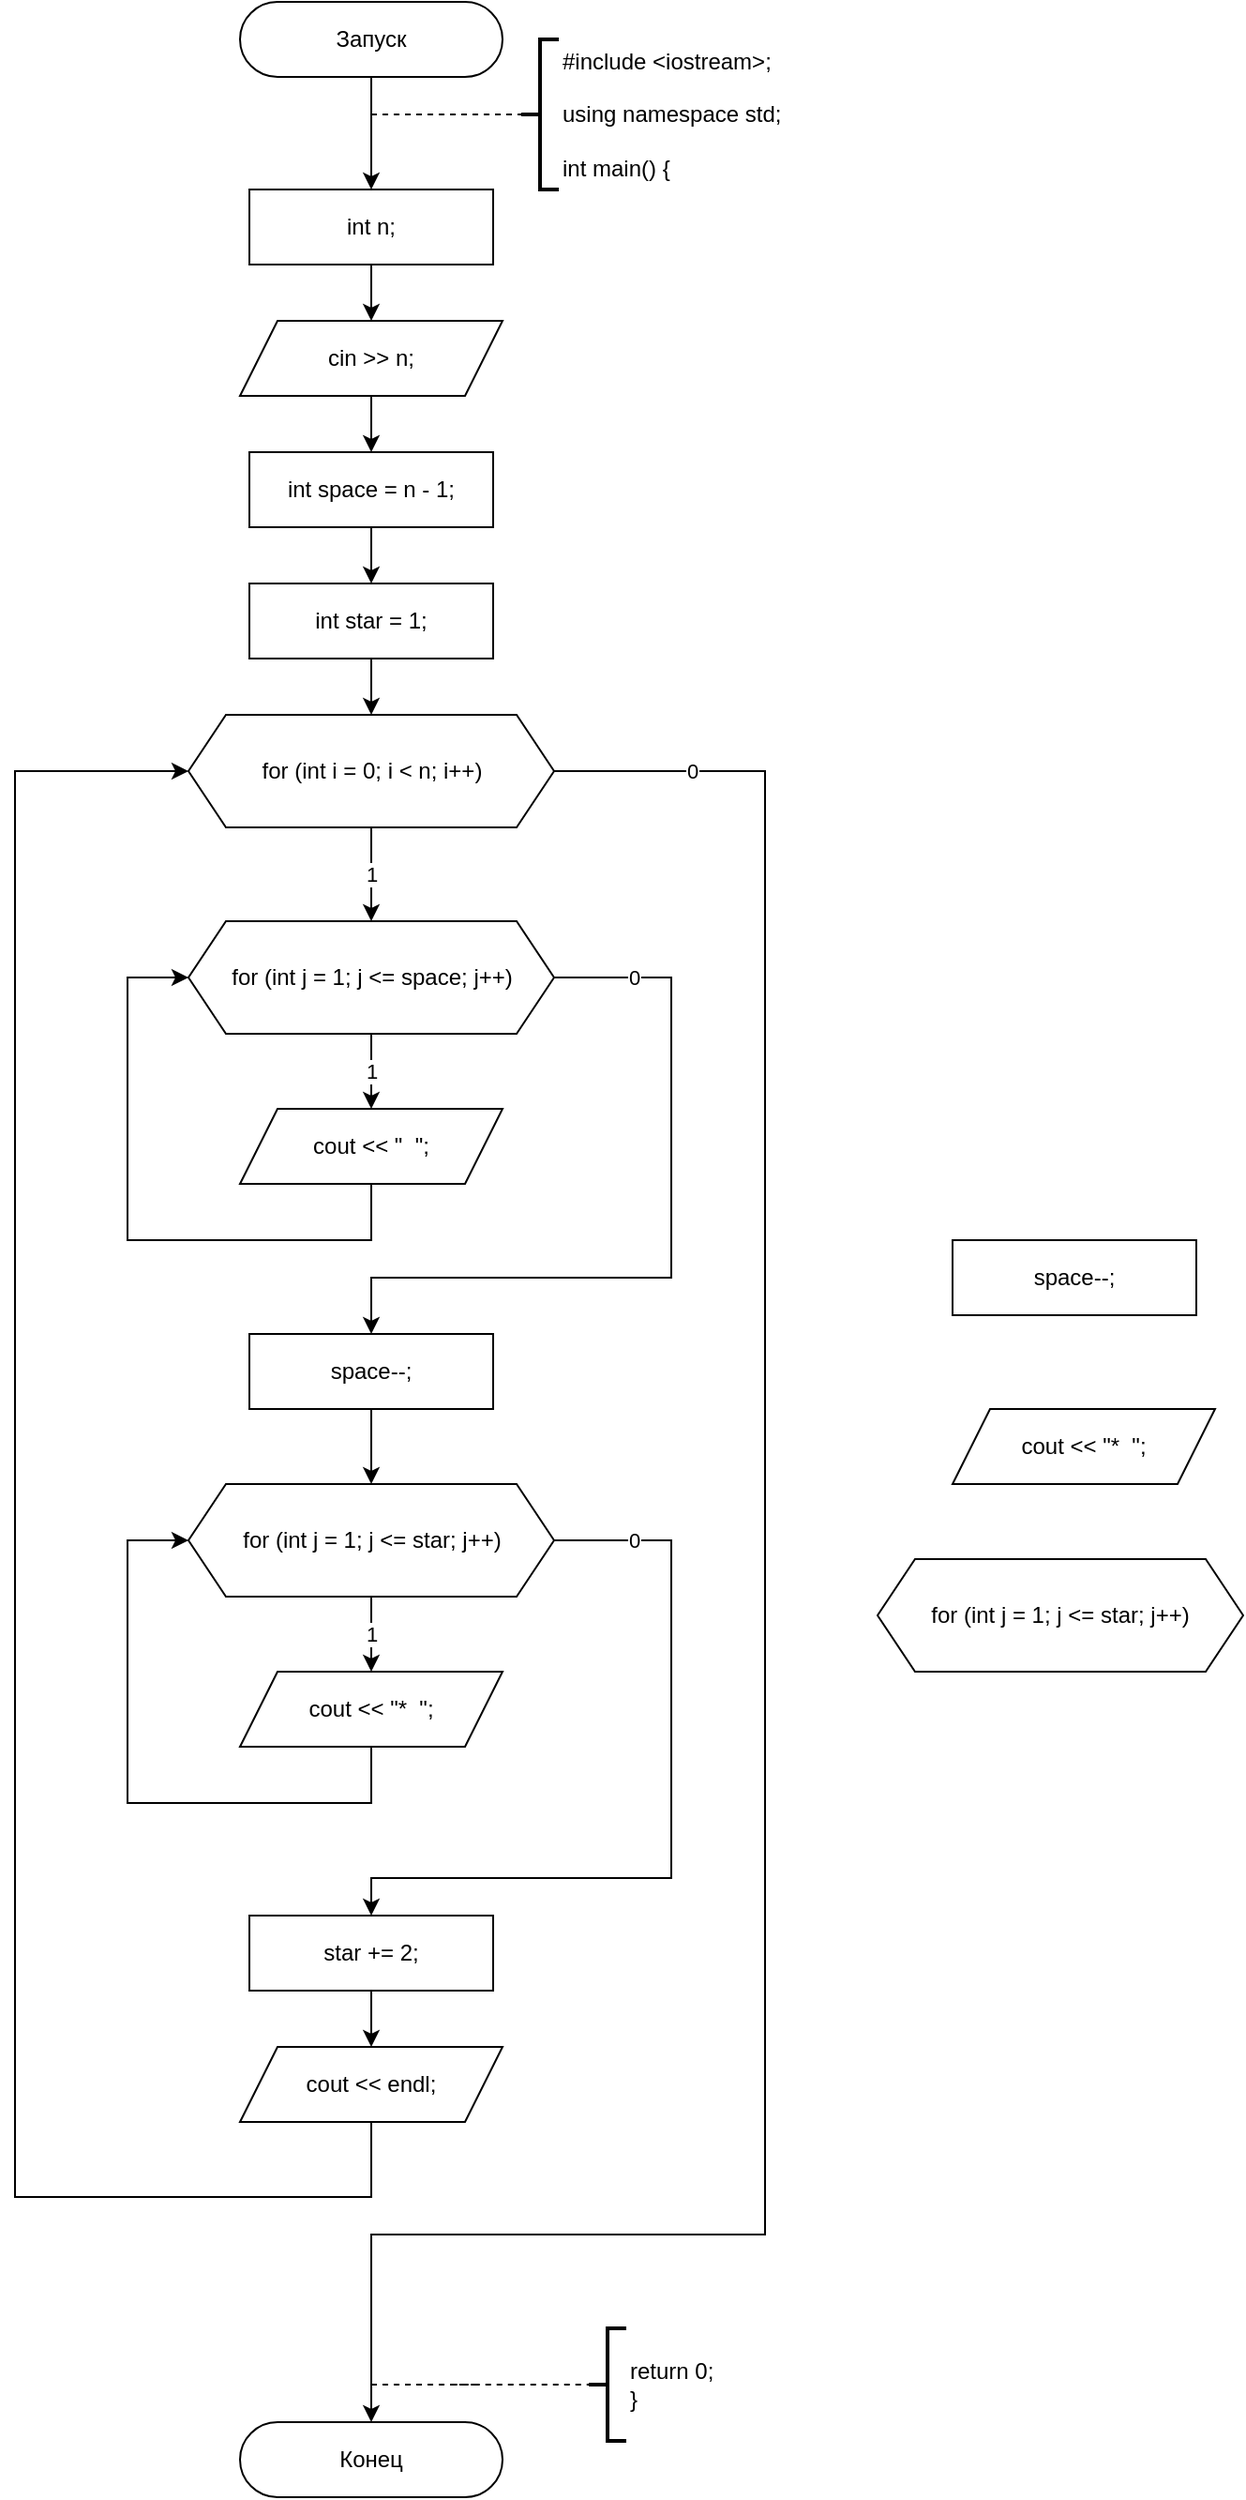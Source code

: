 <mxfile>
    <diagram id="obDmCXDM5etl8AcOBNm_" name="Страница 1">
        <mxGraphModel dx="654" dy="790" grid="1" gridSize="10" guides="1" tooltips="1" connect="1" arrows="1" fold="1" page="1" pageScale="1" pageWidth="827" pageHeight="1169" math="0" shadow="0">
            <root>
                <mxCell id="0"/>
                <mxCell id="1" parent="0"/>
                <mxCell id="2" style="edgeStyle=orthogonalEdgeStyle;rounded=0;orthogonalLoop=1;jettySize=auto;html=1;" edge="1" parent="1" source="3">
                    <mxGeometry relative="1" as="geometry">
                        <mxPoint x="330" y="120" as="targetPoint"/>
                    </mxGeometry>
                </mxCell>
                <mxCell id="3" value="Запуск" style="rounded=1;whiteSpace=wrap;html=1;arcSize=50;" vertex="1" parent="1">
                    <mxGeometry x="260" y="20" width="140" height="40" as="geometry"/>
                </mxCell>
                <mxCell id="4" value="#include &amp;lt;iostream&amp;gt;;&lt;br&gt;&lt;br&gt;using namespace std;&lt;br&gt;&lt;br&gt;int main() {" style="strokeWidth=2;html=1;shape=mxgraph.flowchart.annotation_2;align=left;labelPosition=right;pointerEvents=1;" vertex="1" parent="1">
                    <mxGeometry x="410" y="40" width="20" height="80" as="geometry"/>
                </mxCell>
                <mxCell id="5" value="" style="endArrow=none;dashed=1;html=1;entryX=0;entryY=0.5;entryDx=0;entryDy=0;entryPerimeter=0;" edge="1" parent="1" target="4">
                    <mxGeometry width="50" height="50" relative="1" as="geometry">
                        <mxPoint x="330" y="80.0" as="sourcePoint"/>
                        <mxPoint x="420" y="70" as="targetPoint"/>
                    </mxGeometry>
                </mxCell>
                <mxCell id="6" value="Конец" style="rounded=1;whiteSpace=wrap;html=1;arcSize=50;" vertex="1" parent="1">
                    <mxGeometry x="260" y="1310" width="140" height="40" as="geometry"/>
                </mxCell>
                <mxCell id="7" value="return 0;&lt;br&gt;}" style="strokeWidth=2;html=1;shape=mxgraph.flowchart.annotation_2;align=left;labelPosition=right;pointerEvents=1;" vertex="1" parent="1">
                    <mxGeometry x="446" y="1260" width="20" height="60" as="geometry"/>
                </mxCell>
                <mxCell id="8" value="" style="endArrow=none;dashed=1;html=1;entryX=0;entryY=0.5;entryDx=0;entryDy=0;entryPerimeter=0;" edge="1" parent="1" target="7">
                    <mxGeometry width="50" height="50" relative="1" as="geometry">
                        <mxPoint x="330" y="1290" as="sourcePoint"/>
                        <mxPoint x="446" y="250" as="targetPoint"/>
                        <Array as="points">
                            <mxPoint x="390" y="1290"/>
                            <mxPoint x="370" y="1290"/>
                        </Array>
                    </mxGeometry>
                </mxCell>
                <mxCell id="9" style="edgeStyle=orthogonalEdgeStyle;rounded=0;orthogonalLoop=1;jettySize=auto;html=1;entryX=0.5;entryY=0;entryDx=0;entryDy=0;" edge="1" parent="1" source="10" target="15">
                    <mxGeometry relative="1" as="geometry">
                        <mxPoint x="330" y="190" as="targetPoint"/>
                    </mxGeometry>
                </mxCell>
                <mxCell id="10" value="int n;" style="rounded=0;whiteSpace=wrap;html=1;" vertex="1" parent="1">
                    <mxGeometry x="265" y="120" width="130" height="40" as="geometry"/>
                </mxCell>
                <mxCell id="11" value="1" style="edgeStyle=orthogonalEdgeStyle;rounded=0;orthogonalLoop=1;jettySize=auto;html=1;entryX=0.5;entryY=0;entryDx=0;entryDy=0;" edge="1" parent="1" source="13" target="22">
                    <mxGeometry relative="1" as="geometry"/>
                </mxCell>
                <mxCell id="12" value="0" style="edgeStyle=orthogonalEdgeStyle;rounded=0;orthogonalLoop=1;jettySize=auto;html=1;entryX=0.5;entryY=0;entryDx=0;entryDy=0;" edge="1" parent="1" source="13" target="6">
                    <mxGeometry x="-0.879" relative="1" as="geometry">
                        <mxPoint x="540" y="1210" as="targetPoint"/>
                        <Array as="points">
                            <mxPoint x="540" y="430"/>
                            <mxPoint x="540" y="1210"/>
                            <mxPoint x="330" y="1210"/>
                        </Array>
                        <mxPoint as="offset"/>
                    </mxGeometry>
                </mxCell>
                <mxCell id="13" value="for (int i = 0; i &amp;lt; n; i++)" style="shape=hexagon;perimeter=hexagonPerimeter2;whiteSpace=wrap;html=1;fixedSize=1;" vertex="1" parent="1">
                    <mxGeometry x="232.5" y="400" width="195" height="60" as="geometry"/>
                </mxCell>
                <mxCell id="14" style="edgeStyle=orthogonalEdgeStyle;rounded=0;orthogonalLoop=1;jettySize=auto;html=1;entryX=0.5;entryY=0;entryDx=0;entryDy=0;" edge="1" parent="1" source="15" target="17">
                    <mxGeometry relative="1" as="geometry"/>
                </mxCell>
                <mxCell id="15" value="cin &amp;gt;&amp;gt; n;" style="shape=parallelogram;perimeter=parallelogramPerimeter;whiteSpace=wrap;html=1;fixedSize=1;" vertex="1" parent="1">
                    <mxGeometry x="260" y="190" width="140" height="40" as="geometry"/>
                </mxCell>
                <mxCell id="16" style="edgeStyle=orthogonalEdgeStyle;rounded=0;orthogonalLoop=1;jettySize=auto;html=1;entryX=0.5;entryY=0;entryDx=0;entryDy=0;" edge="1" parent="1" source="17" target="19">
                    <mxGeometry relative="1" as="geometry"/>
                </mxCell>
                <mxCell id="17" value="int space = n - 1;" style="rounded=0;whiteSpace=wrap;html=1;" vertex="1" parent="1">
                    <mxGeometry x="265" y="260" width="130" height="40" as="geometry"/>
                </mxCell>
                <mxCell id="18" style="edgeStyle=orthogonalEdgeStyle;rounded=0;orthogonalLoop=1;jettySize=auto;html=1;entryX=0.5;entryY=0;entryDx=0;entryDy=0;" edge="1" parent="1" source="19" target="13">
                    <mxGeometry relative="1" as="geometry"/>
                </mxCell>
                <mxCell id="19" value="int star = 1;" style="rounded=0;whiteSpace=wrap;html=1;" vertex="1" parent="1">
                    <mxGeometry x="265" y="330" width="130" height="40" as="geometry"/>
                </mxCell>
                <mxCell id="20" value="1" style="edgeStyle=orthogonalEdgeStyle;rounded=0;orthogonalLoop=1;jettySize=auto;html=1;entryX=0.5;entryY=0;entryDx=0;entryDy=0;" edge="1" parent="1" source="22" target="24">
                    <mxGeometry relative="1" as="geometry"/>
                </mxCell>
                <mxCell id="21" value="0" style="edgeStyle=orthogonalEdgeStyle;rounded=0;orthogonalLoop=1;jettySize=auto;html=1;entryX=0.5;entryY=0;entryDx=0;entryDy=0;" edge="1" parent="1" source="22" target="26">
                    <mxGeometry x="-0.794" relative="1" as="geometry">
                        <mxPoint x="320" y="720" as="targetPoint"/>
                        <Array as="points">
                            <mxPoint x="490" y="540"/>
                            <mxPoint x="490" y="700"/>
                            <mxPoint x="330" y="700"/>
                        </Array>
                        <mxPoint as="offset"/>
                    </mxGeometry>
                </mxCell>
                <mxCell id="22" value="for (int j = 1; j &amp;lt;= space; j++)" style="shape=hexagon;perimeter=hexagonPerimeter2;whiteSpace=wrap;html=1;fixedSize=1;" vertex="1" parent="1">
                    <mxGeometry x="232.5" y="510" width="195" height="60" as="geometry"/>
                </mxCell>
                <mxCell id="23" style="edgeStyle=orthogonalEdgeStyle;rounded=0;orthogonalLoop=1;jettySize=auto;html=1;entryX=0;entryY=0.5;entryDx=0;entryDy=0;" edge="1" parent="1" source="24" target="22">
                    <mxGeometry relative="1" as="geometry">
                        <mxPoint x="200" y="680" as="targetPoint"/>
                        <Array as="points">
                            <mxPoint x="330" y="680"/>
                            <mxPoint x="200" y="680"/>
                            <mxPoint x="200" y="540"/>
                        </Array>
                    </mxGeometry>
                </mxCell>
                <mxCell id="24" value="cout &amp;lt;&amp;lt; &quot;&amp;nbsp; &quot;;" style="shape=parallelogram;perimeter=parallelogramPerimeter;whiteSpace=wrap;html=1;fixedSize=1;" vertex="1" parent="1">
                    <mxGeometry x="260" y="610" width="140" height="40" as="geometry"/>
                </mxCell>
                <mxCell id="25" style="edgeStyle=orthogonalEdgeStyle;rounded=0;orthogonalLoop=1;jettySize=auto;html=1;entryX=0.5;entryY=0;entryDx=0;entryDy=0;" edge="1" parent="1" source="26" target="29">
                    <mxGeometry relative="1" as="geometry"/>
                </mxCell>
                <mxCell id="26" value="space--;" style="rounded=0;whiteSpace=wrap;html=1;" vertex="1" parent="1">
                    <mxGeometry x="265" y="730" width="130" height="40" as="geometry"/>
                </mxCell>
                <mxCell id="27" value="1" style="edgeStyle=orthogonalEdgeStyle;rounded=0;orthogonalLoop=1;jettySize=auto;html=1;entryX=0.5;entryY=0;entryDx=0;entryDy=0;" edge="1" parent="1" source="29" target="31">
                    <mxGeometry relative="1" as="geometry"/>
                </mxCell>
                <mxCell id="28" value="0" style="edgeStyle=orthogonalEdgeStyle;rounded=0;orthogonalLoop=1;jettySize=auto;html=1;entryX=0.5;entryY=0;entryDx=0;entryDy=0;" edge="1" parent="1" source="29" target="33">
                    <mxGeometry x="-0.799" relative="1" as="geometry">
                        <mxPoint x="490" y="1010" as="targetPoint"/>
                        <Array as="points">
                            <mxPoint x="490" y="840"/>
                            <mxPoint x="490" y="1020"/>
                        </Array>
                        <mxPoint as="offset"/>
                    </mxGeometry>
                </mxCell>
                <mxCell id="29" value="for (int j = 1; j &amp;lt;= star; j++)" style="shape=hexagon;perimeter=hexagonPerimeter2;whiteSpace=wrap;html=1;fixedSize=1;" vertex="1" parent="1">
                    <mxGeometry x="232.5" y="810" width="195" height="60" as="geometry"/>
                </mxCell>
                <mxCell id="30" style="edgeStyle=orthogonalEdgeStyle;rounded=0;orthogonalLoop=1;jettySize=auto;html=1;entryX=0;entryY=0.5;entryDx=0;entryDy=0;" edge="1" parent="1" source="31" target="29">
                    <mxGeometry relative="1" as="geometry">
                        <mxPoint x="200" y="980" as="targetPoint"/>
                        <Array as="points">
                            <mxPoint x="330" y="980"/>
                            <mxPoint x="200" y="980"/>
                            <mxPoint x="200" y="840"/>
                        </Array>
                    </mxGeometry>
                </mxCell>
                <mxCell id="31" value="cout &amp;lt;&amp;lt; &quot;*&amp;nbsp; &quot;;" style="shape=parallelogram;perimeter=parallelogramPerimeter;whiteSpace=wrap;html=1;fixedSize=1;" vertex="1" parent="1">
                    <mxGeometry x="260" y="910" width="140" height="40" as="geometry"/>
                </mxCell>
                <mxCell id="32" style="edgeStyle=orthogonalEdgeStyle;rounded=0;orthogonalLoop=1;jettySize=auto;html=1;entryX=0.5;entryY=0;entryDx=0;entryDy=0;" edge="1" parent="1" source="33" target="35">
                    <mxGeometry relative="1" as="geometry"/>
                </mxCell>
                <mxCell id="33" value="star += 2;" style="rounded=0;whiteSpace=wrap;html=1;" vertex="1" parent="1">
                    <mxGeometry x="265" y="1040" width="130" height="40" as="geometry"/>
                </mxCell>
                <mxCell id="34" style="edgeStyle=orthogonalEdgeStyle;rounded=0;orthogonalLoop=1;jettySize=auto;html=1;entryX=0;entryY=0.5;entryDx=0;entryDy=0;" edge="1" parent="1" source="35" target="13">
                    <mxGeometry relative="1" as="geometry">
                        <Array as="points">
                            <mxPoint x="330" y="1190"/>
                            <mxPoint x="140" y="1190"/>
                            <mxPoint x="140" y="430"/>
                        </Array>
                    </mxGeometry>
                </mxCell>
                <mxCell id="35" value="cout &amp;lt;&amp;lt; endl;" style="shape=parallelogram;perimeter=parallelogramPerimeter;whiteSpace=wrap;html=1;fixedSize=1;" vertex="1" parent="1">
                    <mxGeometry x="260" y="1110" width="140" height="40" as="geometry"/>
                </mxCell>
                <mxCell id="36" value="for (int j = 1; j &amp;lt;= star; j++)" style="shape=hexagon;perimeter=hexagonPerimeter2;whiteSpace=wrap;html=1;fixedSize=1;" vertex="1" parent="1">
                    <mxGeometry x="600" y="850" width="195" height="60" as="geometry"/>
                </mxCell>
                <mxCell id="37" value="cout &amp;lt;&amp;lt; &quot;*&amp;nbsp; &quot;;" style="shape=parallelogram;perimeter=parallelogramPerimeter;whiteSpace=wrap;html=1;fixedSize=1;" vertex="1" parent="1">
                    <mxGeometry x="640" y="770" width="140" height="40" as="geometry"/>
                </mxCell>
                <mxCell id="38" value="space--;" style="rounded=0;whiteSpace=wrap;html=1;" vertex="1" parent="1">
                    <mxGeometry x="640" y="680" width="130" height="40" as="geometry"/>
                </mxCell>
            </root>
        </mxGraphModel>
    </diagram>
</mxfile>